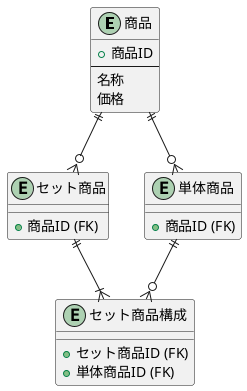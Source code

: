 @startuml

entity 商品 {
  + 商品ID
  ---
  名称
  価格
}

entity セット商品 {
  + 商品ID (FK)
}

entity 単体商品 {
  + 商品ID (FK)
}

entity セット商品構成 {
  + セット商品ID (FK)
  + 単体商品ID (FK)
}

商品 ||--o{ セット商品
商品 ||--o{ 単体商品
セット商品 ||--|{ セット商品構成
単体商品 ||--o{ セット商品構成

@enduml
